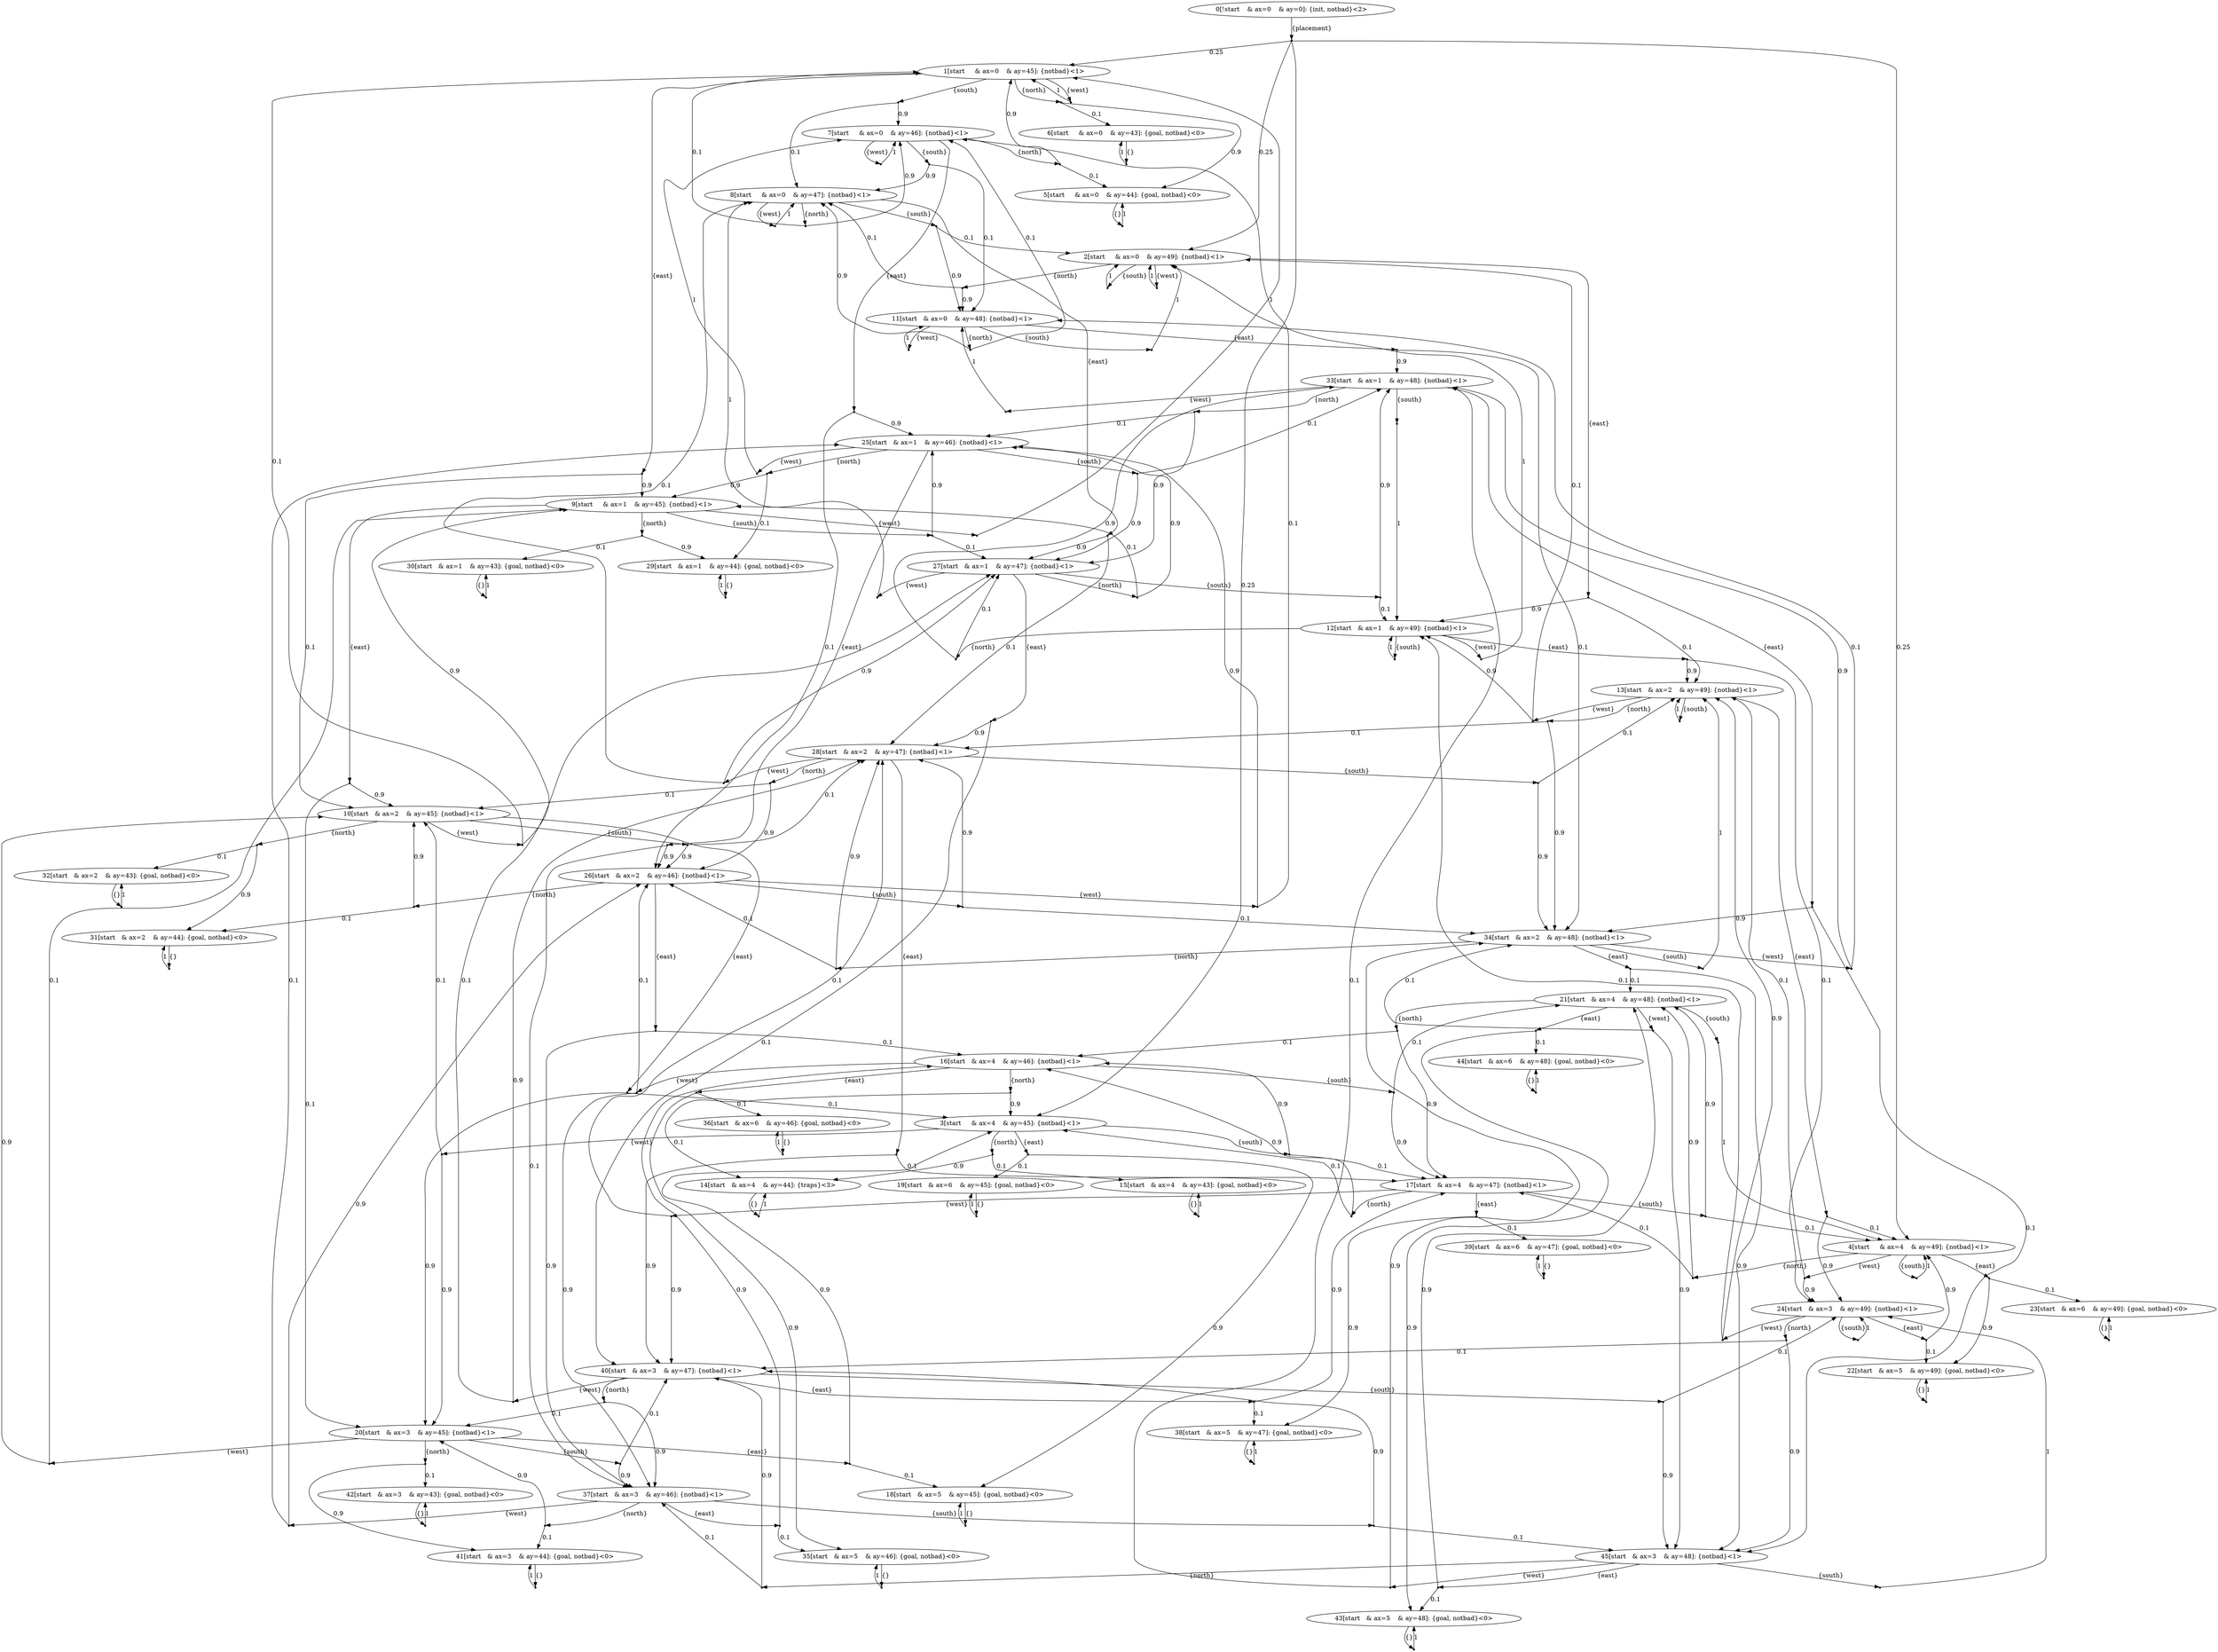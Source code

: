 digraph model {
	0 [ label = "0[!start	& ax=0	& ay=0]: {init, notbad}<2>" ];
	1 [ label = "1[start	& ax=0	& ay=45]: {notbad}<1>" ];
	2 [ label = "2[start	& ax=0	& ay=49]: {notbad}<1>" ];
	3 [ label = "3[start	& ax=4	& ay=45]: {notbad}<1>" ];
	4 [ label = "4[start	& ax=4	& ay=49]: {notbad}<1>" ];
	5 [ label = "5[start	& ax=0	& ay=44]: {goal, notbad}<0>" ];
	6 [ label = "6[start	& ax=0	& ay=43]: {goal, notbad}<0>" ];
	7 [ label = "7[start	& ax=0	& ay=46]: {notbad}<1>" ];
	8 [ label = "8[start	& ax=0	& ay=47]: {notbad}<1>" ];
	9 [ label = "9[start	& ax=1	& ay=45]: {notbad}<1>" ];
	10 [ label = "10[start	& ax=2	& ay=45]: {notbad}<1>" ];
	11 [ label = "11[start	& ax=0	& ay=48]: {notbad}<1>" ];
	12 [ label = "12[start	& ax=1	& ay=49]: {notbad}<1>" ];
	13 [ label = "13[start	& ax=2	& ay=49]: {notbad}<1>" ];
	14 [ label = "14[start	& ax=4	& ay=44]: {traps}<3>" ];
	15 [ label = "15[start	& ax=4	& ay=43]: {goal, notbad}<0>" ];
	16 [ label = "16[start	& ax=4	& ay=46]: {notbad}<1>" ];
	17 [ label = "17[start	& ax=4	& ay=47]: {notbad}<1>" ];
	18 [ label = "18[start	& ax=5	& ay=45]: {goal, notbad}<0>" ];
	19 [ label = "19[start	& ax=6	& ay=45]: {goal, notbad}<0>" ];
	20 [ label = "20[start	& ax=3	& ay=45]: {notbad}<1>" ];
	21 [ label = "21[start	& ax=4	& ay=48]: {notbad}<1>" ];
	22 [ label = "22[start	& ax=5	& ay=49]: {goal, notbad}<0>" ];
	23 [ label = "23[start	& ax=6	& ay=49]: {goal, notbad}<0>" ];
	24 [ label = "24[start	& ax=3	& ay=49]: {notbad}<1>" ];
	25 [ label = "25[start	& ax=1	& ay=46]: {notbad}<1>" ];
	26 [ label = "26[start	& ax=2	& ay=46]: {notbad}<1>" ];
	27 [ label = "27[start	& ax=1	& ay=47]: {notbad}<1>" ];
	28 [ label = "28[start	& ax=2	& ay=47]: {notbad}<1>" ];
	29 [ label = "29[start	& ax=1	& ay=44]: {goal, notbad}<0>" ];
	30 [ label = "30[start	& ax=1	& ay=43]: {goal, notbad}<0>" ];
	31 [ label = "31[start	& ax=2	& ay=44]: {goal, notbad}<0>" ];
	32 [ label = "32[start	& ax=2	& ay=43]: {goal, notbad}<0>" ];
	33 [ label = "33[start	& ax=1	& ay=48]: {notbad}<1>" ];
	34 [ label = "34[start	& ax=2	& ay=48]: {notbad}<1>" ];
	35 [ label = "35[start	& ax=5	& ay=46]: {goal, notbad}<0>" ];
	36 [ label = "36[start	& ax=6	& ay=46]: {goal, notbad}<0>" ];
	37 [ label = "37[start	& ax=3	& ay=46]: {notbad}<1>" ];
	38 [ label = "38[start	& ax=5	& ay=47]: {goal, notbad}<0>" ];
	39 [ label = "39[start	& ax=6	& ay=47]: {goal, notbad}<0>" ];
	40 [ label = "40[start	& ax=3	& ay=47]: {notbad}<1>" ];
	41 [ label = "41[start	& ax=3	& ay=44]: {goal, notbad}<0>" ];
	42 [ label = "42[start	& ax=3	& ay=43]: {goal, notbad}<0>" ];
	43 [ label = "43[start	& ax=5	& ay=48]: {goal, notbad}<0>" ];
	44 [ label = "44[start	& ax=6	& ay=48]: {goal, notbad}<0>" ];
	45 [ label = "45[start	& ax=3	& ay=48]: {notbad}<1>" ];
	"0c0" [shape = "point"];
	0 -> "0c0" [ label = "{placement}"]
;
	"0c0" -> 1 [ label= "0.25" ];
	"0c0" -> 2 [ label= "0.25" ];
	"0c0" -> 3 [ label= "0.25" ];
	"0c0" -> 4 [ label= "0.25" ];
	"1c0" [shape = "point"];
	1 -> "1c0" [ label = "{north}"]
;
	"1c0" -> 5 [ label= "0.9" ];
	"1c0" -> 6 [ label= "0.1" ];
	"1c1" [shape = "point"];
	1 -> "1c1" [ label = "{south}"]
;
	"1c1" -> 7 [ label= "0.9" ];
	"1c1" -> 8 [ label= "0.1" ];
	"1c2" [shape = "point"];
	1 -> "1c2" [ label = "{east}"]
;
	"1c2" -> 9 [ label= "0.9" ];
	"1c2" -> 10 [ label= "0.1" ];
	"1c3" [shape = "point"];
	1 -> "1c3" [ label = "{west}"]
;
	"1c3" -> 1 [ label= "1" ];
	"2c0" [shape = "point"];
	2 -> "2c0" [ label = "{north}"]
;
	"2c0" -> 8 [ label= "0.1" ];
	"2c0" -> 11 [ label= "0.9" ];
	"2c1" [shape = "point"];
	2 -> "2c1" [ label = "{south}"]
;
	"2c1" -> 2 [ label= "1" ];
	"2c2" [shape = "point"];
	2 -> "2c2" [ label = "{east}"]
;
	"2c2" -> 12 [ label= "0.9" ];
	"2c2" -> 13 [ label= "0.1" ];
	"2c3" [shape = "point"];
	2 -> "2c3" [ label = "{west}"]
;
	"2c3" -> 2 [ label= "1" ];
	"3c0" [shape = "point"];
	3 -> "3c0" [ label = "{north}"]
;
	"3c0" -> 14 [ label= "0.9" ];
	"3c0" -> 15 [ label= "0.1" ];
	"3c1" [shape = "point"];
	3 -> "3c1" [ label = "{south}"]
;
	"3c1" -> 16 [ label= "0.9" ];
	"3c1" -> 17 [ label= "0.1" ];
	"3c2" [shape = "point"];
	3 -> "3c2" [ label = "{east}"]
;
	"3c2" -> 18 [ label= "0.9" ];
	"3c2" -> 19 [ label= "0.1" ];
	"3c3" [shape = "point"];
	3 -> "3c3" [ label = "{west}"]
;
	"3c3" -> 10 [ label= "0.1" ];
	"3c3" -> 20 [ label= "0.9" ];
	"4c0" [shape = "point"];
	4 -> "4c0" [ label = "{north}"]
;
	"4c0" -> 17 [ label= "0.1" ];
	"4c0" -> 21 [ label= "0.9" ];
	"4c1" [shape = "point"];
	4 -> "4c1" [ label = "{south}"]
;
	"4c1" -> 4 [ label= "1" ];
	"4c2" [shape = "point"];
	4 -> "4c2" [ label = "{east}"]
;
	"4c2" -> 22 [ label= "0.9" ];
	"4c2" -> 23 [ label= "0.1" ];
	"4c3" [shape = "point"];
	4 -> "4c3" [ label = "{west}"]
;
	"4c3" -> 13 [ label= "0.1" ];
	"4c3" -> 24 [ label= "0.9" ];
	"5c0" [shape = "point"];
	5 -> "5c0" [ label = "{}"]
;
	"5c0" -> 5 [ label= "1" ];
	"6c0" [shape = "point"];
	6 -> "6c0" [ label = "{}"]
;
	"6c0" -> 6 [ label= "1" ];
	"7c0" [shape = "point"];
	7 -> "7c0" [ label = "{north}"]
;
	"7c0" -> 1 [ label= "0.9" ];
	"7c0" -> 5 [ label= "0.1" ];
	"7c1" [shape = "point"];
	7 -> "7c1" [ label = "{south}"]
;
	"7c1" -> 8 [ label= "0.9" ];
	"7c1" -> 11 [ label= "0.1" ];
	"7c2" [shape = "point"];
	7 -> "7c2" [ label = "{east}"]
;
	"7c2" -> 25 [ label= "0.9" ];
	"7c2" -> 26 [ label= "0.1" ];
	"7c3" [shape = "point"];
	7 -> "7c3" [ label = "{west}"]
;
	"7c3" -> 7 [ label= "1" ];
	"8c0" [shape = "point"];
	8 -> "8c0" [ label = "{north}"]
;
	"8c0" -> 1 [ label= "0.1" ];
	"8c0" -> 7 [ label= "0.9" ];
	"8c1" [shape = "point"];
	8 -> "8c1" [ label = "{south}"]
;
	"8c1" -> 2 [ label= "0.1" ];
	"8c1" -> 11 [ label= "0.9" ];
	"8c2" [shape = "point"];
	8 -> "8c2" [ label = "{east}"]
;
	"8c2" -> 27 [ label= "0.9" ];
	"8c2" -> 28 [ label= "0.1" ];
	"8c3" [shape = "point"];
	8 -> "8c3" [ label = "{west}"]
;
	"8c3" -> 8 [ label= "1" ];
	"9c0" [shape = "point"];
	9 -> "9c0" [ label = "{north}"]
;
	"9c0" -> 29 [ label= "0.9" ];
	"9c0" -> 30 [ label= "0.1" ];
	"9c1" [shape = "point"];
	9 -> "9c1" [ label = "{south}"]
;
	"9c1" -> 25 [ label= "0.9" ];
	"9c1" -> 27 [ label= "0.1" ];
	"9c2" [shape = "point"];
	9 -> "9c2" [ label = "{east}"]
;
	"9c2" -> 10 [ label= "0.9" ];
	"9c2" -> 20 [ label= "0.1" ];
	"9c3" [shape = "point"];
	9 -> "9c3" [ label = "{west}"]
;
	"9c3" -> 1 [ label= "1" ];
	"10c0" [shape = "point"];
	10 -> "10c0" [ label = "{north}"]
;
	"10c0" -> 31 [ label= "0.9" ];
	"10c0" -> 32 [ label= "0.1" ];
	"10c1" [shape = "point"];
	10 -> "10c1" [ label = "{south}"]
;
	"10c1" -> 26 [ label= "0.9" ];
	"10c1" -> 28 [ label= "0.1" ];
	"10c2" [shape = "point"];
	10 -> "10c2" [ label = "{east}"]
;
	"10c2" -> 3 [ label= "0.1" ];
	"10c2" -> 20 [ label= "0.9" ];
	"10c3" [shape = "point"];
	10 -> "10c3" [ label = "{west}"]
;
	"10c3" -> 1 [ label= "0.1" ];
	"10c3" -> 9 [ label= "0.9" ];
	"11c0" [shape = "point"];
	11 -> "11c0" [ label = "{north}"]
;
	"11c0" -> 7 [ label= "0.1" ];
	"11c0" -> 8 [ label= "0.9" ];
	"11c1" [shape = "point"];
	11 -> "11c1" [ label = "{south}"]
;
	"11c1" -> 2 [ label= "1" ];
	"11c2" [shape = "point"];
	11 -> "11c2" [ label = "{east}"]
;
	"11c2" -> 33 [ label= "0.9" ];
	"11c2" -> 34 [ label= "0.1" ];
	"11c3" [shape = "point"];
	11 -> "11c3" [ label = "{west}"]
;
	"11c3" -> 11 [ label= "1" ];
	"12c0" [shape = "point"];
	12 -> "12c0" [ label = "{north}"]
;
	"12c0" -> 27 [ label= "0.1" ];
	"12c0" -> 33 [ label= "0.9" ];
	"12c1" [shape = "point"];
	12 -> "12c1" [ label = "{south}"]
;
	"12c1" -> 12 [ label= "1" ];
	"12c2" [shape = "point"];
	12 -> "12c2" [ label = "{east}"]
;
	"12c2" -> 13 [ label= "0.9" ];
	"12c2" -> 24 [ label= "0.1" ];
	"12c3" [shape = "point"];
	12 -> "12c3" [ label = "{west}"]
;
	"12c3" -> 2 [ label= "1" ];
	"13c0" [shape = "point"];
	13 -> "13c0" [ label = "{north}"]
;
	"13c0" -> 28 [ label= "0.1" ];
	"13c0" -> 34 [ label= "0.9" ];
	"13c1" [shape = "point"];
	13 -> "13c1" [ label = "{south}"]
;
	"13c1" -> 13 [ label= "1" ];
	"13c2" [shape = "point"];
	13 -> "13c2" [ label = "{east}"]
;
	"13c2" -> 4 [ label= "0.1" ];
	"13c2" -> 24 [ label= "0.9" ];
	"13c3" [shape = "point"];
	13 -> "13c3" [ label = "{west}"]
;
	"13c3" -> 2 [ label= "0.1" ];
	"13c3" -> 12 [ label= "0.9" ];
	"14c0" [shape = "point"];
	14 -> "14c0" [ label = "{}"]
;
	"14c0" -> 14 [ label= "1" ];
	"15c0" [shape = "point"];
	15 -> "15c0" [ label = "{}"]
;
	"15c0" -> 15 [ label= "1" ];
	"16c0" [shape = "point"];
	16 -> "16c0" [ label = "{north}"]
;
	"16c0" -> 3 [ label= "0.9" ];
	"16c0" -> 14 [ label= "0.1" ];
	"16c1" [shape = "point"];
	16 -> "16c1" [ label = "{south}"]
;
	"16c1" -> 17 [ label= "0.9" ];
	"16c1" -> 21 [ label= "0.1" ];
	"16c2" [shape = "point"];
	16 -> "16c2" [ label = "{east}"]
;
	"16c2" -> 35 [ label= "0.9" ];
	"16c2" -> 36 [ label= "0.1" ];
	"16c3" [shape = "point"];
	16 -> "16c3" [ label = "{west}"]
;
	"16c3" -> 26 [ label= "0.1" ];
	"16c3" -> 37 [ label= "0.9" ];
	"17c0" [shape = "point"];
	17 -> "17c0" [ label = "{north}"]
;
	"17c0" -> 3 [ label= "0.1" ];
	"17c0" -> 16 [ label= "0.9" ];
	"17c1" [shape = "point"];
	17 -> "17c1" [ label = "{south}"]
;
	"17c1" -> 4 [ label= "0.1" ];
	"17c1" -> 21 [ label= "0.9" ];
	"17c2" [shape = "point"];
	17 -> "17c2" [ label = "{east}"]
;
	"17c2" -> 38 [ label= "0.9" ];
	"17c2" -> 39 [ label= "0.1" ];
	"17c3" [shape = "point"];
	17 -> "17c3" [ label = "{west}"]
;
	"17c3" -> 28 [ label= "0.1" ];
	"17c3" -> 40 [ label= "0.9" ];
	"18c0" [shape = "point"];
	18 -> "18c0" [ label = "{}"]
;
	"18c0" -> 18 [ label= "1" ];
	"19c0" [shape = "point"];
	19 -> "19c0" [ label = "{}"]
;
	"19c0" -> 19 [ label= "1" ];
	"20c0" [shape = "point"];
	20 -> "20c0" [ label = "{north}"]
;
	"20c0" -> 41 [ label= "0.9" ];
	"20c0" -> 42 [ label= "0.1" ];
	"20c1" [shape = "point"];
	20 -> "20c1" [ label = "{south}"]
;
	"20c1" -> 37 [ label= "0.9" ];
	"20c1" -> 40 [ label= "0.1" ];
	"20c2" [shape = "point"];
	20 -> "20c2" [ label = "{east}"]
;
	"20c2" -> 3 [ label= "0.9" ];
	"20c2" -> 18 [ label= "0.1" ];
	"20c3" [shape = "point"];
	20 -> "20c3" [ label = "{west}"]
;
	"20c3" -> 9 [ label= "0.1" ];
	"20c3" -> 10 [ label= "0.9" ];
	"21c0" [shape = "point"];
	21 -> "21c0" [ label = "{north}"]
;
	"21c0" -> 16 [ label= "0.1" ];
	"21c0" -> 17 [ label= "0.9" ];
	"21c1" [shape = "point"];
	21 -> "21c1" [ label = "{south}"]
;
	"21c1" -> 4 [ label= "1" ];
	"21c2" [shape = "point"];
	21 -> "21c2" [ label = "{east}"]
;
	"21c2" -> 43 [ label= "0.9" ];
	"21c2" -> 44 [ label= "0.1" ];
	"21c3" [shape = "point"];
	21 -> "21c3" [ label = "{west}"]
;
	"21c3" -> 34 [ label= "0.1" ];
	"21c3" -> 45 [ label= "0.9" ];
	"22c0" [shape = "point"];
	22 -> "22c0" [ label = "{}"]
;
	"22c0" -> 22 [ label= "1" ];
	"23c0" [shape = "point"];
	23 -> "23c0" [ label = "{}"]
;
	"23c0" -> 23 [ label= "1" ];
	"24c0" [shape = "point"];
	24 -> "24c0" [ label = "{north}"]
;
	"24c0" -> 40 [ label= "0.1" ];
	"24c0" -> 45 [ label= "0.9" ];
	"24c1" [shape = "point"];
	24 -> "24c1" [ label = "{south}"]
;
	"24c1" -> 24 [ label= "1" ];
	"24c2" [shape = "point"];
	24 -> "24c2" [ label = "{east}"]
;
	"24c2" -> 4 [ label= "0.9" ];
	"24c2" -> 22 [ label= "0.1" ];
	"24c3" [shape = "point"];
	24 -> "24c3" [ label = "{west}"]
;
	"24c3" -> 12 [ label= "0.1" ];
	"24c3" -> 13 [ label= "0.9" ];
	"25c0" [shape = "point"];
	25 -> "25c0" [ label = "{north}"]
;
	"25c0" -> 9 [ label= "0.9" ];
	"25c0" -> 29 [ label= "0.1" ];
	"25c1" [shape = "point"];
	25 -> "25c1" [ label = "{south}"]
;
	"25c1" -> 27 [ label= "0.9" ];
	"25c1" -> 33 [ label= "0.1" ];
	"25c2" [shape = "point"];
	25 -> "25c2" [ label = "{east}"]
;
	"25c2" -> 26 [ label= "0.9" ];
	"25c2" -> 37 [ label= "0.1" ];
	"25c3" [shape = "point"];
	25 -> "25c3" [ label = "{west}"]
;
	"25c3" -> 7 [ label= "1" ];
	"26c0" [shape = "point"];
	26 -> "26c0" [ label = "{north}"]
;
	"26c0" -> 10 [ label= "0.9" ];
	"26c0" -> 31 [ label= "0.1" ];
	"26c1" [shape = "point"];
	26 -> "26c1" [ label = "{south}"]
;
	"26c1" -> 28 [ label= "0.9" ];
	"26c1" -> 34 [ label= "0.1" ];
	"26c2" [shape = "point"];
	26 -> "26c2" [ label = "{east}"]
;
	"26c2" -> 16 [ label= "0.1" ];
	"26c2" -> 37 [ label= "0.9" ];
	"26c3" [shape = "point"];
	26 -> "26c3" [ label = "{west}"]
;
	"26c3" -> 7 [ label= "0.1" ];
	"26c3" -> 25 [ label= "0.9" ];
	"27c0" [shape = "point"];
	27 -> "27c0" [ label = "{north}"]
;
	"27c0" -> 9 [ label= "0.1" ];
	"27c0" -> 25 [ label= "0.9" ];
	"27c1" [shape = "point"];
	27 -> "27c1" [ label = "{south}"]
;
	"27c1" -> 12 [ label= "0.1" ];
	"27c1" -> 33 [ label= "0.9" ];
	"27c2" [shape = "point"];
	27 -> "27c2" [ label = "{east}"]
;
	"27c2" -> 28 [ label= "0.9" ];
	"27c2" -> 40 [ label= "0.1" ];
	"27c3" [shape = "point"];
	27 -> "27c3" [ label = "{west}"]
;
	"27c3" -> 8 [ label= "1" ];
	"28c0" [shape = "point"];
	28 -> "28c0" [ label = "{north}"]
;
	"28c0" -> 10 [ label= "0.1" ];
	"28c0" -> 26 [ label= "0.9" ];
	"28c1" [shape = "point"];
	28 -> "28c1" [ label = "{south}"]
;
	"28c1" -> 13 [ label= "0.1" ];
	"28c1" -> 34 [ label= "0.9" ];
	"28c2" [shape = "point"];
	28 -> "28c2" [ label = "{east}"]
;
	"28c2" -> 17 [ label= "0.1" ];
	"28c2" -> 40 [ label= "0.9" ];
	"28c3" [shape = "point"];
	28 -> "28c3" [ label = "{west}"]
;
	"28c3" -> 8 [ label= "0.1" ];
	"28c3" -> 27 [ label= "0.9" ];
	"29c0" [shape = "point"];
	29 -> "29c0" [ label = "{}"]
;
	"29c0" -> 29 [ label= "1" ];
	"30c0" [shape = "point"];
	30 -> "30c0" [ label = "{}"]
;
	"30c0" -> 30 [ label= "1" ];
	"31c0" [shape = "point"];
	31 -> "31c0" [ label = "{}"]
;
	"31c0" -> 31 [ label= "1" ];
	"32c0" [shape = "point"];
	32 -> "32c0" [ label = "{}"]
;
	"32c0" -> 32 [ label= "1" ];
	"33c0" [shape = "point"];
	33 -> "33c0" [ label = "{north}"]
;
	"33c0" -> 25 [ label= "0.1" ];
	"33c0" -> 27 [ label= "0.9" ];
	"33c1" [shape = "point"];
	33 -> "33c1" [ label = "{south}"]
;
	"33c1" -> 12 [ label= "1" ];
	"33c2" [shape = "point"];
	33 -> "33c2" [ label = "{east}"]
;
	"33c2" -> 34 [ label= "0.9" ];
	"33c2" -> 45 [ label= "0.1" ];
	"33c3" [shape = "point"];
	33 -> "33c3" [ label = "{west}"]
;
	"33c3" -> 11 [ label= "1" ];
	"34c0" [shape = "point"];
	34 -> "34c0" [ label = "{north}"]
;
	"34c0" -> 26 [ label= "0.1" ];
	"34c0" -> 28 [ label= "0.9" ];
	"34c1" [shape = "point"];
	34 -> "34c1" [ label = "{south}"]
;
	"34c1" -> 13 [ label= "1" ];
	"34c2" [shape = "point"];
	34 -> "34c2" [ label = "{east}"]
;
	"34c2" -> 21 [ label= "0.1" ];
	"34c2" -> 45 [ label= "0.9" ];
	"34c3" [shape = "point"];
	34 -> "34c3" [ label = "{west}"]
;
	"34c3" -> 11 [ label= "0.1" ];
	"34c3" -> 33 [ label= "0.9" ];
	"35c0" [shape = "point"];
	35 -> "35c0" [ label = "{}"]
;
	"35c0" -> 35 [ label= "1" ];
	"36c0" [shape = "point"];
	36 -> "36c0" [ label = "{}"]
;
	"36c0" -> 36 [ label= "1" ];
	"37c0" [shape = "point"];
	37 -> "37c0" [ label = "{north}"]
;
	"37c0" -> 20 [ label= "0.9" ];
	"37c0" -> 41 [ label= "0.1" ];
	"37c1" [shape = "point"];
	37 -> "37c1" [ label = "{south}"]
;
	"37c1" -> 40 [ label= "0.9" ];
	"37c1" -> 45 [ label= "0.1" ];
	"37c2" [shape = "point"];
	37 -> "37c2" [ label = "{east}"]
;
	"37c2" -> 16 [ label= "0.9" ];
	"37c2" -> 35 [ label= "0.1" ];
	"37c3" [shape = "point"];
	37 -> "37c3" [ label = "{west}"]
;
	"37c3" -> 25 [ label= "0.1" ];
	"37c3" -> 26 [ label= "0.9" ];
	"38c0" [shape = "point"];
	38 -> "38c0" [ label = "{}"]
;
	"38c0" -> 38 [ label= "1" ];
	"39c0" [shape = "point"];
	39 -> "39c0" [ label = "{}"]
;
	"39c0" -> 39 [ label= "1" ];
	"40c0" [shape = "point"];
	40 -> "40c0" [ label = "{north}"]
;
	"40c0" -> 20 [ label= "0.1" ];
	"40c0" -> 37 [ label= "0.9" ];
	"40c1" [shape = "point"];
	40 -> "40c1" [ label = "{south}"]
;
	"40c1" -> 24 [ label= "0.1" ];
	"40c1" -> 45 [ label= "0.9" ];
	"40c2" [shape = "point"];
	40 -> "40c2" [ label = "{east}"]
;
	"40c2" -> 17 [ label= "0.9" ];
	"40c2" -> 38 [ label= "0.1" ];
	"40c3" [shape = "point"];
	40 -> "40c3" [ label = "{west}"]
;
	"40c3" -> 27 [ label= "0.1" ];
	"40c3" -> 28 [ label= "0.9" ];
	"41c0" [shape = "point"];
	41 -> "41c0" [ label = "{}"]
;
	"41c0" -> 41 [ label= "1" ];
	"42c0" [shape = "point"];
	42 -> "42c0" [ label = "{}"]
;
	"42c0" -> 42 [ label= "1" ];
	"43c0" [shape = "point"];
	43 -> "43c0" [ label = "{}"]
;
	"43c0" -> 43 [ label= "1" ];
	"44c0" [shape = "point"];
	44 -> "44c0" [ label = "{}"]
;
	"44c0" -> 44 [ label= "1" ];
	"45c0" [shape = "point"];
	45 -> "45c0" [ label = "{north}"]
;
	"45c0" -> 37 [ label= "0.1" ];
	"45c0" -> 40 [ label= "0.9" ];
	"45c1" [shape = "point"];
	45 -> "45c1" [ label = "{south}"]
;
	"45c1" -> 24 [ label= "1" ];
	"45c2" [shape = "point"];
	45 -> "45c2" [ label = "{east}"]
;
	"45c2" -> 21 [ label= "0.9" ];
	"45c2" -> 43 [ label= "0.1" ];
	"45c3" [shape = "point"];
	45 -> "45c3" [ label = "{west}"]
;
	"45c3" -> 33 [ label= "0.1" ];
	"45c3" -> 34 [ label= "0.9" ];
}
